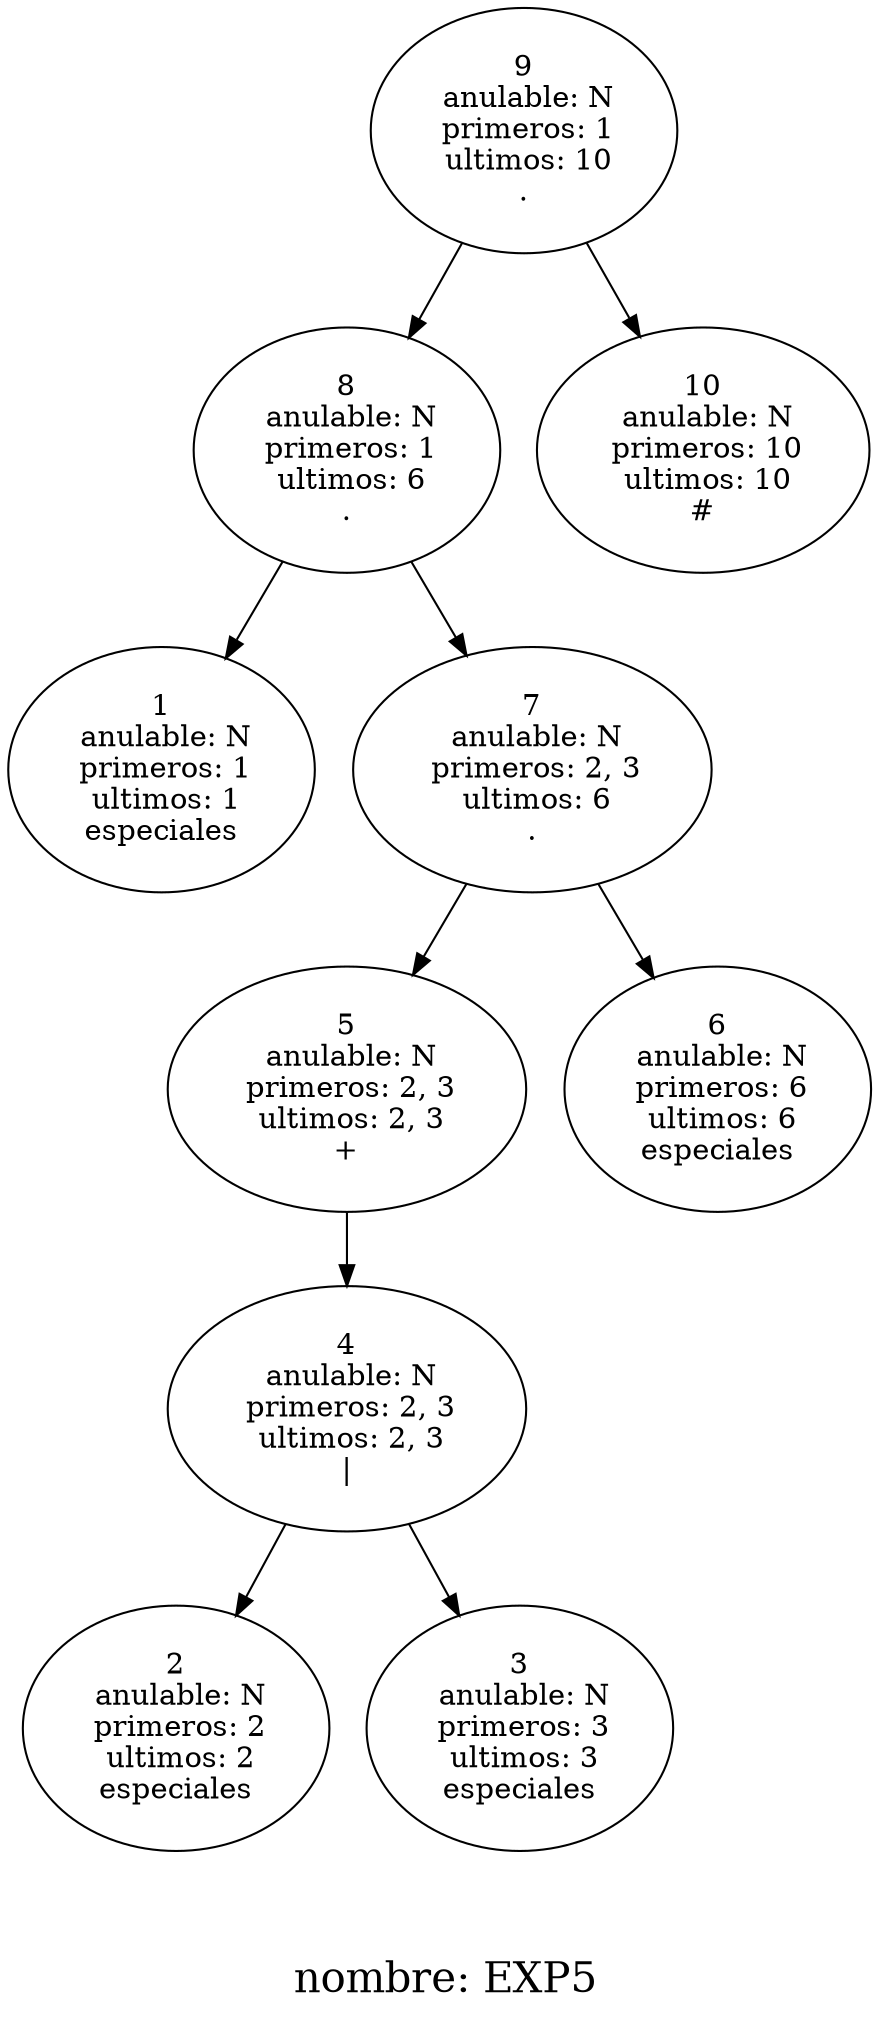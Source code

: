 digraph G { 

"9
 anulable: N
 primeros: 1
 ultimos: 10
."->"8
 anulable: N
 primeros: 1
 ultimos: 6
." 
"8
 anulable: N
 primeros: 1
 ultimos: 6
."->"1
 anulable: N
 primeros: 1
 ultimos: 1
especiales" 
"8
 anulable: N
 primeros: 1
 ultimos: 6
."->"7
 anulable: N
 primeros: 2, 3
 ultimos: 6
." 
"7
 anulable: N
 primeros: 2, 3
 ultimos: 6
."->"5
 anulable: N
 primeros: 2, 3
 ultimos: 2, 3
+" 
"5
 anulable: N
 primeros: 2, 3
 ultimos: 2, 3
+"->"4
 anulable: N
 primeros: 2, 3
 ultimos: 2, 3
|" 
"4
 anulable: N
 primeros: 2, 3
 ultimos: 2, 3
|"->"2
 anulable: N
 primeros: 2
 ultimos: 2
especiales" 
"4
 anulable: N
 primeros: 2, 3
 ultimos: 2, 3
|"->"3
 anulable: N
 primeros: 3
 ultimos: 3
especiales" 
"7
 anulable: N
 primeros: 2, 3
 ultimos: 6
."->"6
 anulable: N
 primeros: 6
 ultimos: 6
especiales" 
"9
 anulable: N
 primeros: 1
 ultimos: 10
."->"10
 anulable: N
 primeros: 10
 ultimos: 10
#" 

label ="

 nombre: EXP5" ;
 fontsize=20;

 }
